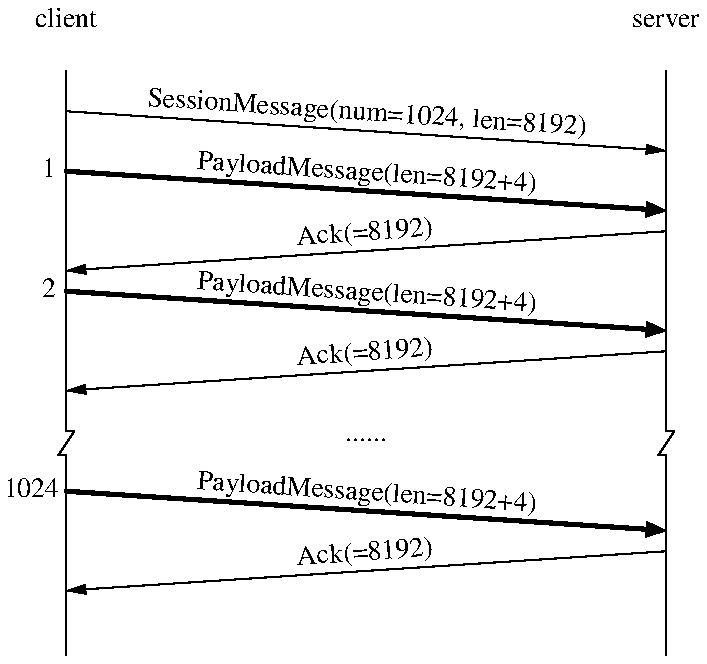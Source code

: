 .PS
C: box invis "client"
line from C.s down 1.8
line right 0.04
line left 0.08 down 0.12
line right 0.04
line down 1

S: box invis "server" at C+(3,0)
line from S.s down 1.8
line right 0.04
line left 0.08 down 0.12
line right 0.04
line down 1

arrow from C.s-(0, 0.2) to S.s-(0, 0.4) "SessionMessage(num=1024, len=8192)" "" aligned

arrow from C.s-(0, 0.5) to S.s-(0, 0.7) "PayloadMessage(len=8192+4)" "" aligned thickness 1.5 width 0.08
arrow <- from C.s-(0, 1.0) to S.s-(0, 0.8) "Ack(=8192)" "" aligned
box invis "1     " at C.s-(0,0.5)

arrow from C.s-(0, 1.1) to S.s-(0, 1.3) "PayloadMessage(len=8192+4)" "" aligned thickness 1.5 width 0.08
arrow <- from C.s-(0, 1.6) to S.s-(0, 1.4) "Ack(=8192)" "" aligned
box invis "2     " at C.s-(0,1.1)

arrow from C.s-(0, 2.1) to S.s-(0, 2.3) "PayloadMessage(len=8192+4)" "" aligned thickness 1.5 width 0.08
arrow <- from C.s-(0, 2.6) to S.s-(0, 2.4) "Ack(=8192)" "" aligned
box invis "1024          " at C.s-(0,2.1)

box invis "......" at C.s-(-1.5, 1.82)
.PE
